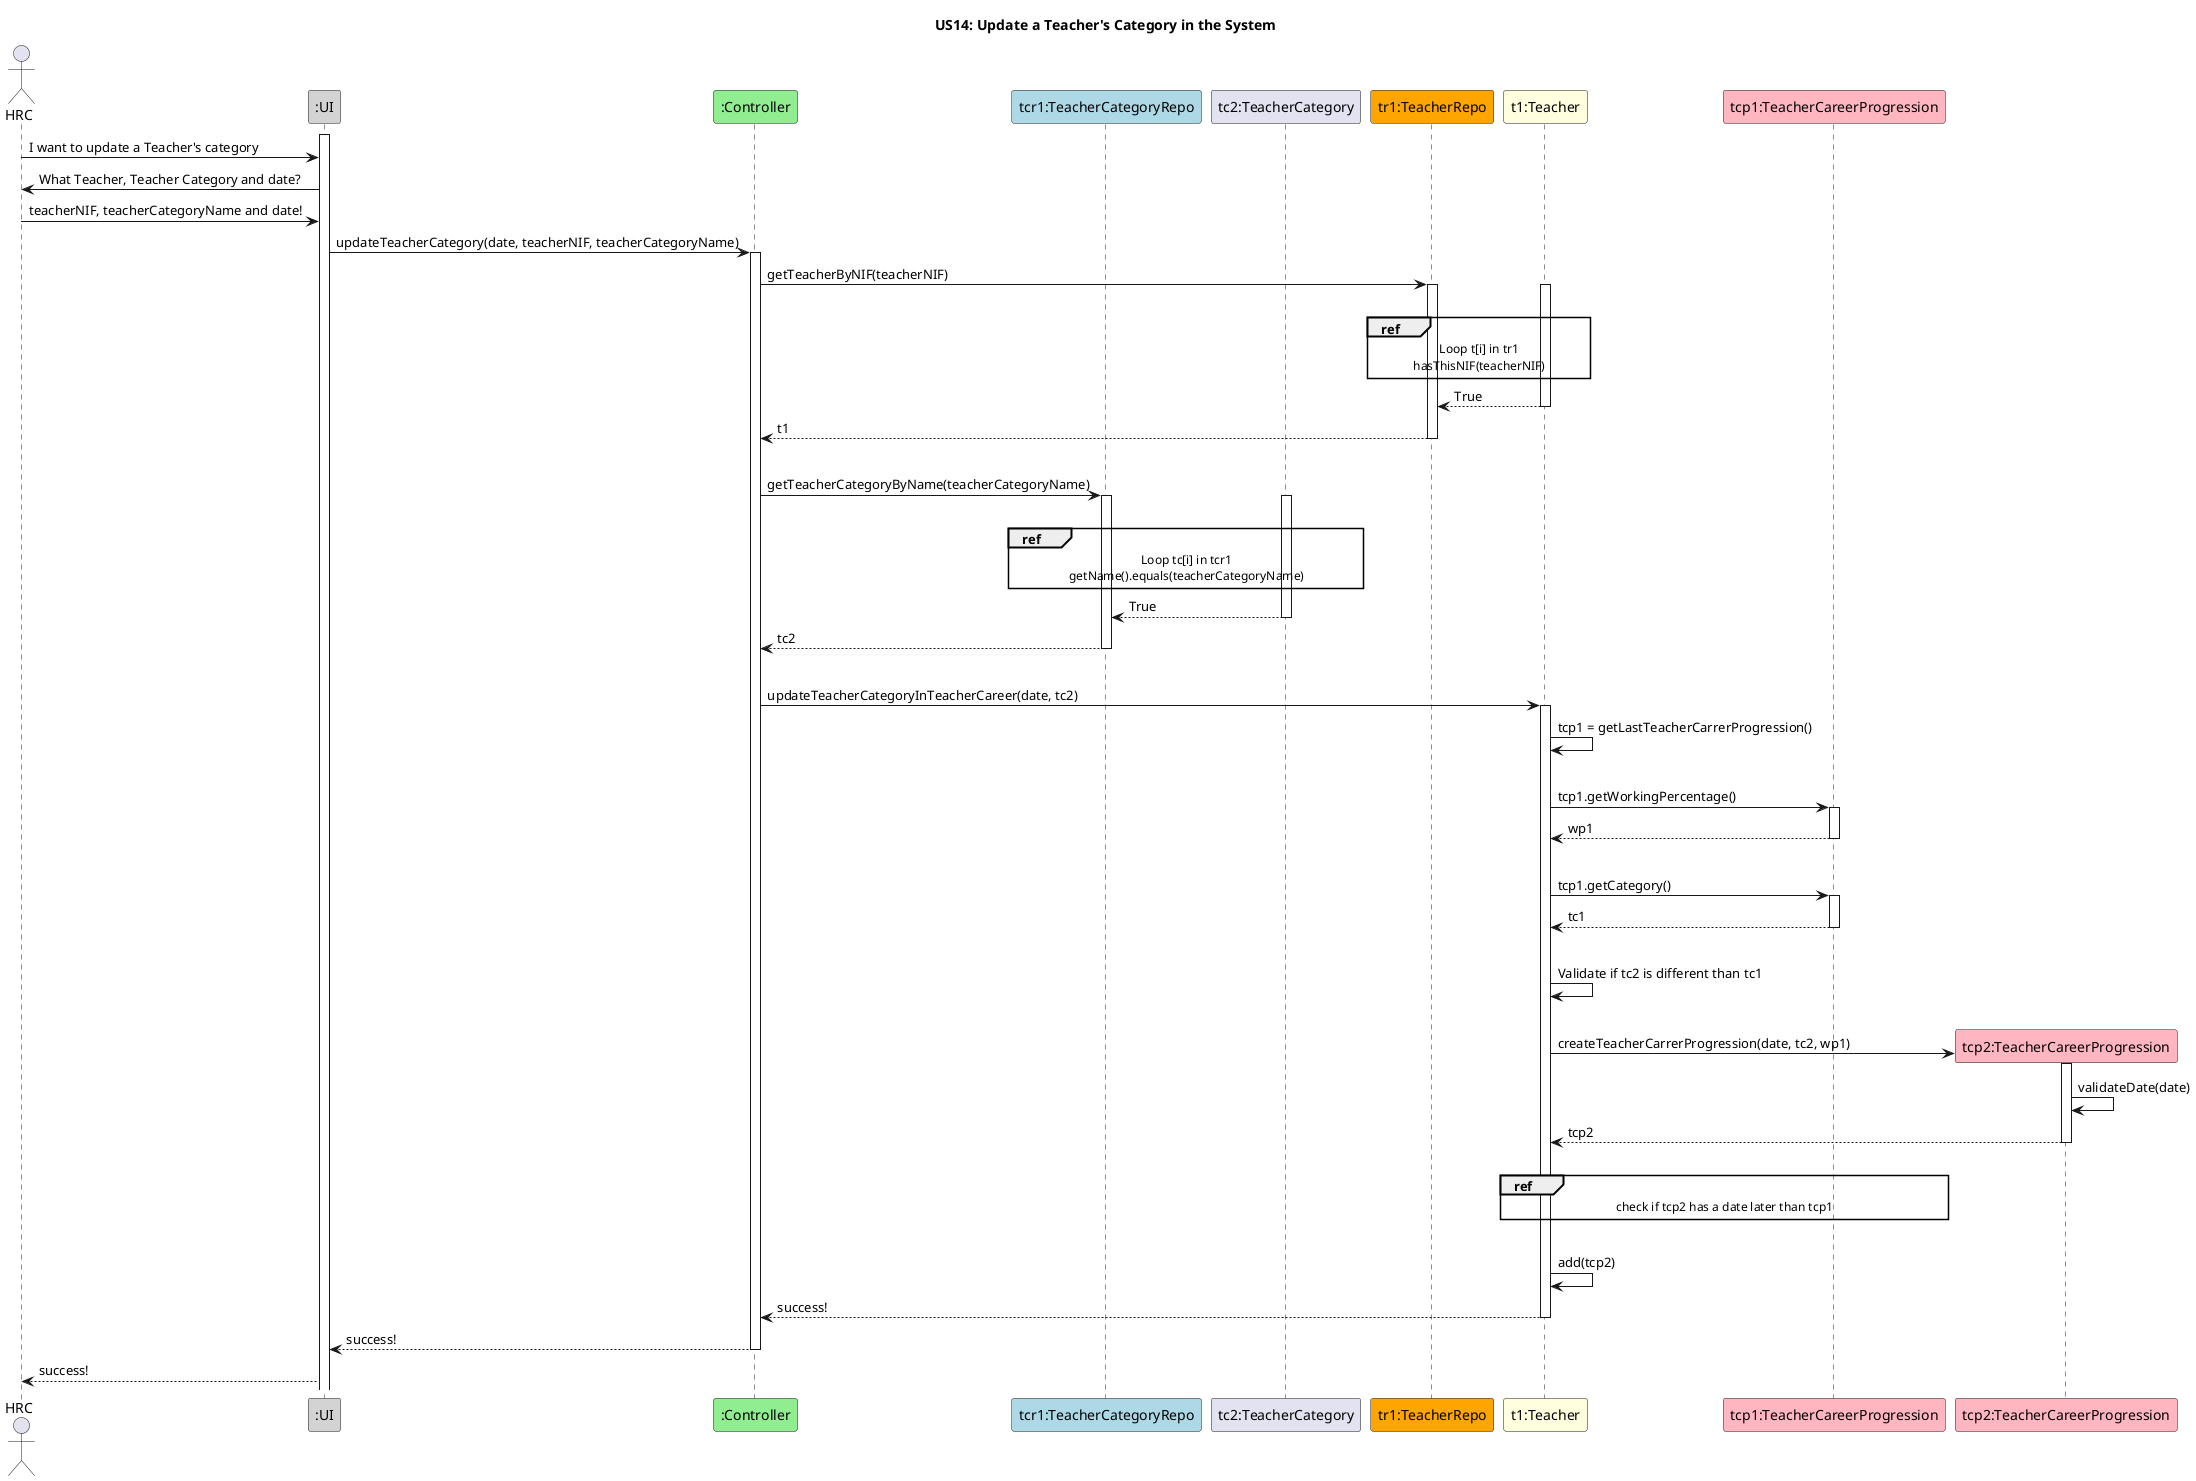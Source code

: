 @startuml
title US14: Update a Teacher's Category in the System
actor HRC
participant ":UI" as UI #lightgrey
participant ":Controller" as CTL #lightgreen
participant "tcr1:TeacherCategoryRepo" as TCR #lightblue
participant "tc2:TeacherCategory" as TC2
participant "tr1:TeacherRepo" as TR #orange
participant "t1:Teacher" as T #lightyellow
participant "tcp1:TeacherCareerProgression" as TCP #lightpink
participant "tcp2:TeacherCareerProgression" as TCP2 #lightpink

activate UI
HRC -> UI: I want to update a Teacher's category
UI -> HRC: What Teacher, Teacher Category and date?
HRC -> UI: teacherNIF, teacherCategoryName and date!
UI -> CTL : updateTeacherCategory(date, teacherNIF, teacherCategoryName)
activate CTL
CTL -> TR: getTeacherByNIF(teacherNIF)
activate TR
activate T
|||
ref over TR, T
    Loop t[i] in tr1
    hasThisNIF(teacherNIF)
end ref
T --> TR: True
deactivate T
TR --> CTL: t1
deactivate TR
|||
CTL -> TCR: getTeacherCategoryByName(teacherCategoryName)
activate TCR
|||
activate TC2
ref over TCR, TC2
    Loop tc[i] in tcr1
    getName().equals(teacherCategoryName)
end ref
TC2 --> TCR: True
deactivate TC2
TCR --> CTL: tc2
deactivate TCR
|||
CTL -> T: updateTeacherCategoryInTeacherCareer(date, tc2)
activate T
T -> T: tcp1 = getLastTeacherCarrerProgression()
|||
T -> TCP : tcp1.getWorkingPercentage()
activate TCP
TCP --> T : wp1
deactivate TCP
|||
T -> TCP: tcp1.getCategory()
activate TCP
TCP --> T: tc1
deactivate TCP
|||
T -> T: Validate if tc2 is different than tc1
|||
T -> TCP2** : createTeacherCarrerProgression(date, tc2, wp1)
activate TCP2
TCP2 -> TCP2 : validateDate(date)
TCP2 --> T: tcp2
deactivate TCP2
|||
ref over T, TCP
    check if tcp2 has a date later than tcp1
end ref
|||
T -> T : add(tcp2)
T --> CTL : success!
deactivate T
CTL --> UI : success!
deactivate CTL
UI --> HRC : success!
@enduml